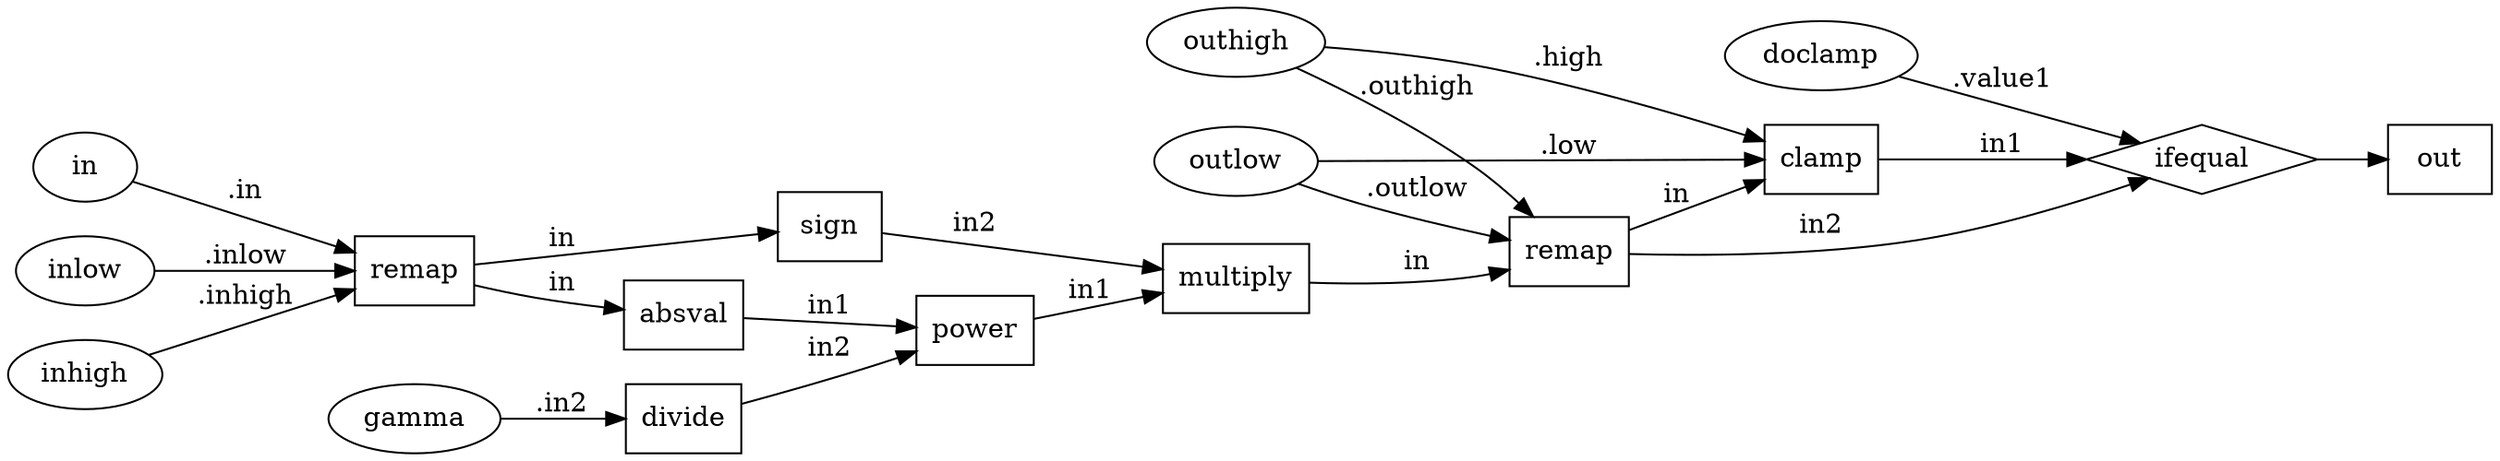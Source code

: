 digraph {
  rankdir = LR;
    NG_range_color3FA_N_switch_color3FA [label= "ifequal"];
    NG_range_color3FA_N_switch_color3FA[shape = diamond];
    NG_range_color3FA_N_switch_color3FA ->     NG_range_color3FA_out;
    NG_range_color3FA_out [label= "out"];
    NG_range_color3FA_out[shape = box]; 
    NG_range_color3FA_doclampINT [label="doclamp"];
    NG_range_color3FA_doclampINT [shape = ellipse];
    NG_range_color3FA_N_switch_color3FA [label="ifequal"];
    NG_range_color3FA_doclampINT -> NG_range_color3FA_N_switch_color3FA [label=".value1"];
    NG_range_color3FA_N_clamp_color3FA [label= "clamp"];
    NG_range_color3FA_N_clamp_color3FA[shape = box];
    NG_range_color3FA_N_clamp_color3FA ->     NG_range_color3FA_N_switch_color3FA [label= "in1"];
    NG_range_color3FA_N_switch_color3FA [label= "ifequal"];
    NG_range_color3FA_N_switch_color3FA[shape = diamond]; 
    NG_range_color3FA_outlowINT [label="outlow"];
    NG_range_color3FA_outlowINT [shape = ellipse];
    NG_range_color3FA_N_clamp_color3FA [label="clamp"];
    NG_range_color3FA_outlowINT -> NG_range_color3FA_N_clamp_color3FA [label=".low"];
    NG_range_color3FA_outhighINT [label="outhigh"];
    NG_range_color3FA_outhighINT [shape = ellipse];
    NG_range_color3FA_N_clamp_color3FA [label="clamp"];
    NG_range_color3FA_outhighINT -> NG_range_color3FA_N_clamp_color3FA [label=".high"];
    NG_range_color3FA_N_remap2_color3FA [label= "remap"];
    NG_range_color3FA_N_remap2_color3FA[shape = box];
    NG_range_color3FA_N_remap2_color3FA ->     NG_range_color3FA_N_clamp_color3FA [label= "in"];
    NG_range_color3FA_N_clamp_color3FA [label= "clamp"];
    NG_range_color3FA_N_clamp_color3FA[shape = box]; 
    NG_range_color3FA_outlowINT [label="outlow"];
    NG_range_color3FA_outlowINT [shape = ellipse];
    NG_range_color3FA_N_remap2_color3FA [label="remap"];
    NG_range_color3FA_outlowINT -> NG_range_color3FA_N_remap2_color3FA [label=".outlow"];
    NG_range_color3FA_outhighINT [label="outhigh"];
    NG_range_color3FA_outhighINT [shape = ellipse];
    NG_range_color3FA_N_remap2_color3FA [label="remap"];
    NG_range_color3FA_outhighINT -> NG_range_color3FA_N_remap2_color3FA [label=".outhigh"];
    NG_range_color3FA_N_gamma_color3FA [label= "multiply"];
    NG_range_color3FA_N_gamma_color3FA[shape = box];
    NG_range_color3FA_N_gamma_color3FA ->     NG_range_color3FA_N_remap2_color3FA [label= "in"];
    NG_range_color3FA_N_remap2_color3FA [label= "remap"];
    NG_range_color3FA_N_remap2_color3FA[shape = box]; 
    NG_range_color3FA_N_pow_color3FA [label= "power"];
    NG_range_color3FA_N_pow_color3FA[shape = box];
    NG_range_color3FA_N_pow_color3FA ->     NG_range_color3FA_N_gamma_color3FA [label= "in1"];
    NG_range_color3FA_N_gamma_color3FA [label= "multiply"];
    NG_range_color3FA_N_gamma_color3FA[shape = box]; 
    NG_range_color3FA_N_abs_color3FA [label= "absval"];
    NG_range_color3FA_N_abs_color3FA[shape = box];
    NG_range_color3FA_N_abs_color3FA ->     NG_range_color3FA_N_pow_color3FA [label= "in1"];
    NG_range_color3FA_N_pow_color3FA [label= "power"];
    NG_range_color3FA_N_pow_color3FA[shape = box]; 
    NG_range_color3FA_N_remap1_color3FA [label= "remap"];
    NG_range_color3FA_N_remap1_color3FA[shape = box];
    NG_range_color3FA_N_remap1_color3FA ->     NG_range_color3FA_N_abs_color3FA [label= "in"];
    NG_range_color3FA_N_abs_color3FA [label= "absval"];
    NG_range_color3FA_N_abs_color3FA[shape = box]; 
    NG_range_color3FA_inINT [label="in"];
    NG_range_color3FA_inINT [shape = ellipse];
    NG_range_color3FA_N_remap1_color3FA [label="remap"];
    NG_range_color3FA_inINT -> NG_range_color3FA_N_remap1_color3FA [label=".in"];
    NG_range_color3FA_inlowINT [label="inlow"];
    NG_range_color3FA_inlowINT [shape = ellipse];
    NG_range_color3FA_N_remap1_color3FA [label="remap"];
    NG_range_color3FA_inlowINT -> NG_range_color3FA_N_remap1_color3FA [label=".inlow"];
    NG_range_color3FA_inhighINT [label="inhigh"];
    NG_range_color3FA_inhighINT [shape = ellipse];
    NG_range_color3FA_N_remap1_color3FA [label="remap"];
    NG_range_color3FA_inhighINT -> NG_range_color3FA_N_remap1_color3FA [label=".inhigh"];
    NG_range_color3FA_N_recip_color3FA [label= "divide"];
    NG_range_color3FA_N_recip_color3FA[shape = box];
    NG_range_color3FA_N_recip_color3FA ->     NG_range_color3FA_N_pow_color3FA [label= "in2"];
    NG_range_color3FA_N_pow_color3FA [label= "power"];
    NG_range_color3FA_N_pow_color3FA[shape = box]; 
    NG_range_color3FA_gammaINT [label="gamma"];
    NG_range_color3FA_gammaINT [shape = ellipse];
    NG_range_color3FA_N_recip_color3FA [label="divide"];
    NG_range_color3FA_gammaINT -> NG_range_color3FA_N_recip_color3FA [label=".in2"];
    NG_range_color3FA_N_sign_color3FA [label= "sign"];
    NG_range_color3FA_N_sign_color3FA[shape = box];
    NG_range_color3FA_N_sign_color3FA ->     NG_range_color3FA_N_gamma_color3FA [label= "in2"];
    NG_range_color3FA_N_gamma_color3FA [label= "multiply"];
    NG_range_color3FA_N_gamma_color3FA[shape = box]; 
    NG_range_color3FA_N_remap1_color3FA [label= "remap"];
    NG_range_color3FA_N_remap1_color3FA[shape = box];
    NG_range_color3FA_N_remap1_color3FA ->     NG_range_color3FA_N_sign_color3FA [label= "in"];
    NG_range_color3FA_N_sign_color3FA [label= "sign"];
    NG_range_color3FA_N_sign_color3FA[shape = box]; 
    NG_range_color3FA_N_remap2_color3FA [label= "remap"];
    NG_range_color3FA_N_remap2_color3FA[shape = box];
    NG_range_color3FA_N_remap2_color3FA ->     NG_range_color3FA_N_switch_color3FA [label= "in2"];
    NG_range_color3FA_N_switch_color3FA [label= "ifequal"];
    NG_range_color3FA_N_switch_color3FA[shape = diamond]; 
}
